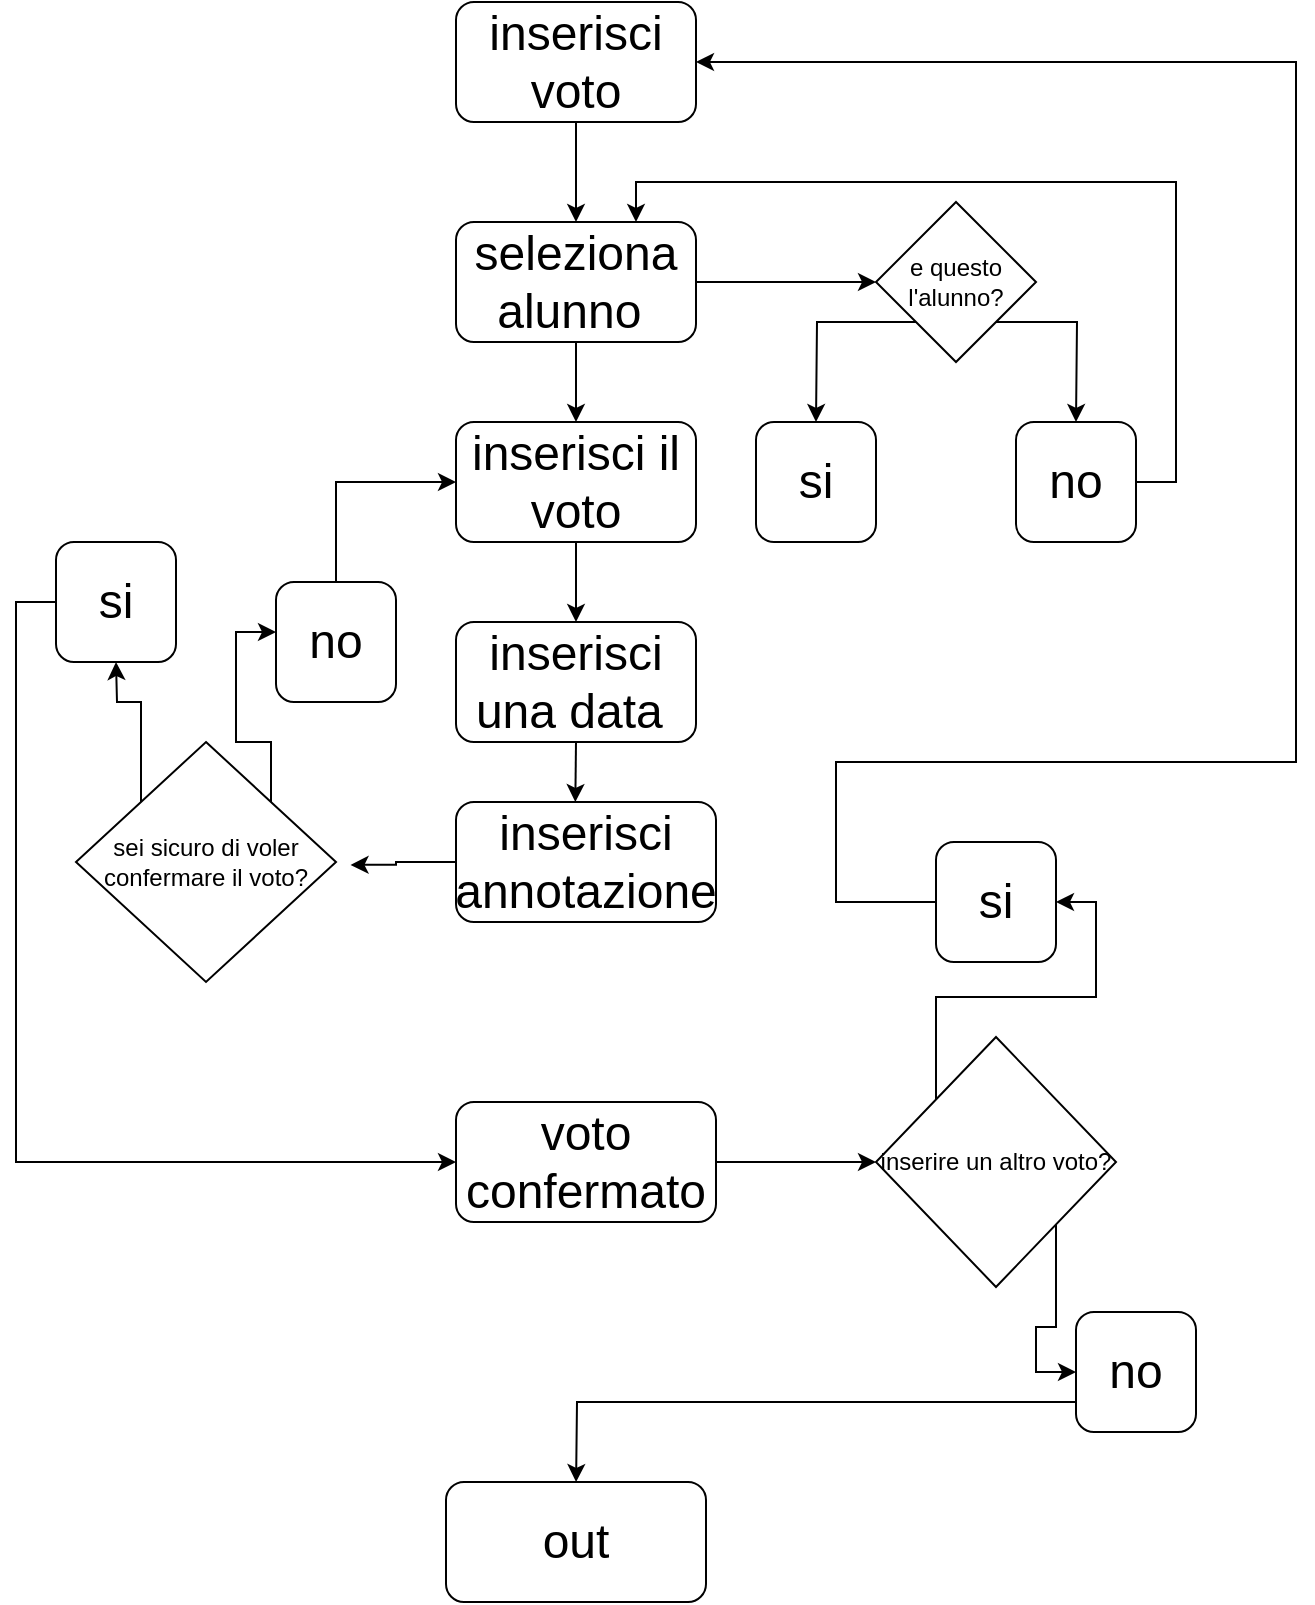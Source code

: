 <mxfile version="21.2.4" type="device">
  <diagram name="Pagina-1" id="PiTmdX2rL3zSnqAoCH4I">
    <mxGraphModel dx="1067" dy="1630" grid="1" gridSize="10" guides="1" tooltips="1" connect="1" arrows="1" fold="1" page="1" pageScale="1" pageWidth="827" pageHeight="1169" math="0" shadow="0">
      <root>
        <mxCell id="0" />
        <mxCell id="1" parent="0" />
        <mxCell id="1LnH4NBh6Yx7gNreX3b8-18" style="edgeStyle=orthogonalEdgeStyle;rounded=0;orthogonalLoop=1;jettySize=auto;html=1;exitX=0.5;exitY=1;exitDx=0;exitDy=0;" edge="1" parent="1" source="1LnH4NBh6Yx7gNreX3b8-15">
          <mxGeometry relative="1" as="geometry">
            <mxPoint x="400.0" y="40.0" as="targetPoint" />
          </mxGeometry>
        </mxCell>
        <mxCell id="1LnH4NBh6Yx7gNreX3b8-15" value="&lt;span style=&quot;font-size: 24px;&quot;&gt;inserisci voto&lt;/span&gt;" style="rounded=1;whiteSpace=wrap;html=1;" vertex="1" parent="1">
          <mxGeometry x="340" y="-70" width="120" height="60" as="geometry" />
        </mxCell>
        <mxCell id="1LnH4NBh6Yx7gNreX3b8-22" style="edgeStyle=orthogonalEdgeStyle;rounded=0;orthogonalLoop=1;jettySize=auto;html=1;exitX=1;exitY=0.5;exitDx=0;exitDy=0;" edge="1" parent="1" source="1LnH4NBh6Yx7gNreX3b8-21" target="1LnH4NBh6Yx7gNreX3b8-23">
          <mxGeometry relative="1" as="geometry">
            <mxPoint x="520" y="70" as="targetPoint" />
          </mxGeometry>
        </mxCell>
        <mxCell id="1LnH4NBh6Yx7gNreX3b8-29" style="edgeStyle=orthogonalEdgeStyle;rounded=0;orthogonalLoop=1;jettySize=auto;html=1;exitX=0.5;exitY=1;exitDx=0;exitDy=0;" edge="1" parent="1" source="1LnH4NBh6Yx7gNreX3b8-21">
          <mxGeometry relative="1" as="geometry">
            <mxPoint x="400" y="140" as="targetPoint" />
          </mxGeometry>
        </mxCell>
        <mxCell id="1LnH4NBh6Yx7gNreX3b8-21" value="&lt;span style=&quot;font-size: 24px;&quot;&gt;seleziona alunno&amp;nbsp;&lt;/span&gt;" style="rounded=1;whiteSpace=wrap;html=1;" vertex="1" parent="1">
          <mxGeometry x="340" y="40" width="120" height="60" as="geometry" />
        </mxCell>
        <mxCell id="1LnH4NBh6Yx7gNreX3b8-24" style="edgeStyle=orthogonalEdgeStyle;rounded=0;orthogonalLoop=1;jettySize=auto;html=1;exitX=0;exitY=1;exitDx=0;exitDy=0;" edge="1" parent="1" source="1LnH4NBh6Yx7gNreX3b8-23">
          <mxGeometry relative="1" as="geometry">
            <mxPoint x="520" y="140" as="targetPoint" />
          </mxGeometry>
        </mxCell>
        <mxCell id="1LnH4NBh6Yx7gNreX3b8-25" style="edgeStyle=orthogonalEdgeStyle;rounded=0;orthogonalLoop=1;jettySize=auto;html=1;exitX=1;exitY=1;exitDx=0;exitDy=0;" edge="1" parent="1" source="1LnH4NBh6Yx7gNreX3b8-23">
          <mxGeometry relative="1" as="geometry">
            <mxPoint x="650" y="140" as="targetPoint" />
          </mxGeometry>
        </mxCell>
        <mxCell id="1LnH4NBh6Yx7gNreX3b8-23" value="e questo l&#39;alunno?" style="rhombus;whiteSpace=wrap;html=1;" vertex="1" parent="1">
          <mxGeometry x="550" y="30" width="80" height="80" as="geometry" />
        </mxCell>
        <mxCell id="1LnH4NBh6Yx7gNreX3b8-26" value="&lt;font style=&quot;font-size: 24px;&quot;&gt;si&lt;/font&gt;" style="rounded=1;whiteSpace=wrap;html=1;" vertex="1" parent="1">
          <mxGeometry x="490" y="140" width="60" height="60" as="geometry" />
        </mxCell>
        <mxCell id="1LnH4NBh6Yx7gNreX3b8-28" style="edgeStyle=orthogonalEdgeStyle;rounded=0;orthogonalLoop=1;jettySize=auto;html=1;exitX=1;exitY=0.5;exitDx=0;exitDy=0;entryX=0.75;entryY=0;entryDx=0;entryDy=0;" edge="1" parent="1" source="1LnH4NBh6Yx7gNreX3b8-27" target="1LnH4NBh6Yx7gNreX3b8-21">
          <mxGeometry relative="1" as="geometry" />
        </mxCell>
        <mxCell id="1LnH4NBh6Yx7gNreX3b8-27" value="&lt;font style=&quot;font-size: 24px;&quot;&gt;no&lt;/font&gt;" style="rounded=1;whiteSpace=wrap;html=1;" vertex="1" parent="1">
          <mxGeometry x="620" y="140" width="60" height="60" as="geometry" />
        </mxCell>
        <mxCell id="1LnH4NBh6Yx7gNreX3b8-33" style="edgeStyle=orthogonalEdgeStyle;rounded=0;orthogonalLoop=1;jettySize=auto;html=1;exitX=0.5;exitY=1;exitDx=0;exitDy=0;entryX=0.5;entryY=0;entryDx=0;entryDy=0;" edge="1" parent="1" source="1LnH4NBh6Yx7gNreX3b8-31" target="1LnH4NBh6Yx7gNreX3b8-32">
          <mxGeometry relative="1" as="geometry">
            <Array as="points">
              <mxPoint x="400" y="220" />
              <mxPoint x="400" y="220" />
            </Array>
          </mxGeometry>
        </mxCell>
        <mxCell id="1LnH4NBh6Yx7gNreX3b8-31" value="&lt;span style=&quot;font-size: 24px;&quot;&gt;inserisci il voto&lt;/span&gt;" style="rounded=1;whiteSpace=wrap;html=1;" vertex="1" parent="1">
          <mxGeometry x="340" y="140" width="120" height="60" as="geometry" />
        </mxCell>
        <mxCell id="1LnH4NBh6Yx7gNreX3b8-34" style="edgeStyle=orthogonalEdgeStyle;rounded=0;orthogonalLoop=1;jettySize=auto;html=1;exitX=0.5;exitY=1;exitDx=0;exitDy=0;" edge="1" parent="1" source="1LnH4NBh6Yx7gNreX3b8-32">
          <mxGeometry relative="1" as="geometry">
            <mxPoint x="399.667" y="330" as="targetPoint" />
          </mxGeometry>
        </mxCell>
        <mxCell id="1LnH4NBh6Yx7gNreX3b8-32" value="&lt;span style=&quot;font-size: 24px;&quot;&gt;inserisci una data&amp;nbsp;&lt;/span&gt;" style="rounded=1;whiteSpace=wrap;html=1;" vertex="1" parent="1">
          <mxGeometry x="340" y="240" width="120" height="60" as="geometry" />
        </mxCell>
        <mxCell id="1LnH4NBh6Yx7gNreX3b8-37" style="edgeStyle=orthogonalEdgeStyle;rounded=0;orthogonalLoop=1;jettySize=auto;html=1;exitX=0;exitY=0.5;exitDx=0;exitDy=0;entryX=1.056;entryY=0.512;entryDx=0;entryDy=0;entryPerimeter=0;" edge="1" parent="1" source="1LnH4NBh6Yx7gNreX3b8-35" target="1LnH4NBh6Yx7gNreX3b8-36">
          <mxGeometry relative="1" as="geometry" />
        </mxCell>
        <mxCell id="1LnH4NBh6Yx7gNreX3b8-35" value="&lt;span style=&quot;font-size: 24px;&quot;&gt;inserisci annotazione&lt;/span&gt;" style="rounded=1;whiteSpace=wrap;html=1;" vertex="1" parent="1">
          <mxGeometry x="340" y="330" width="130" height="60" as="geometry" />
        </mxCell>
        <mxCell id="1LnH4NBh6Yx7gNreX3b8-38" style="edgeStyle=orthogonalEdgeStyle;rounded=0;orthogonalLoop=1;jettySize=auto;html=1;exitX=0.5;exitY=0;exitDx=0;exitDy=0;entryX=0.5;entryY=0;entryDx=0;entryDy=0;" edge="1" parent="1" source="1LnH4NBh6Yx7gNreX3b8-36" target="1LnH4NBh6Yx7gNreX3b8-36">
          <mxGeometry relative="1" as="geometry" />
        </mxCell>
        <mxCell id="1LnH4NBh6Yx7gNreX3b8-39" style="edgeStyle=orthogonalEdgeStyle;rounded=0;orthogonalLoop=1;jettySize=auto;html=1;exitX=0;exitY=0;exitDx=0;exitDy=0;entryX=0;entryY=0;entryDx=0;entryDy=0;" edge="1" parent="1" source="1LnH4NBh6Yx7gNreX3b8-36" target="1LnH4NBh6Yx7gNreX3b8-36">
          <mxGeometry relative="1" as="geometry">
            <mxPoint x="120" y="280" as="targetPoint" />
          </mxGeometry>
        </mxCell>
        <mxCell id="1LnH4NBh6Yx7gNreX3b8-42" style="edgeStyle=orthogonalEdgeStyle;rounded=0;orthogonalLoop=1;jettySize=auto;html=1;exitX=0;exitY=0;exitDx=0;exitDy=0;entryX=1;entryY=0.5;entryDx=0;entryDy=0;" edge="1" parent="1" source="1LnH4NBh6Yx7gNreX3b8-36">
          <mxGeometry relative="1" as="geometry">
            <mxPoint x="170" y="260" as="targetPoint" />
          </mxGeometry>
        </mxCell>
        <mxCell id="1LnH4NBh6Yx7gNreX3b8-43" style="edgeStyle=orthogonalEdgeStyle;rounded=0;orthogonalLoop=1;jettySize=auto;html=1;exitX=1;exitY=0;exitDx=0;exitDy=0;entryX=0;entryY=0.25;entryDx=0;entryDy=0;" edge="1" parent="1" source="1LnH4NBh6Yx7gNreX3b8-36">
          <mxGeometry relative="1" as="geometry">
            <mxPoint x="250" y="245" as="targetPoint" />
            <Array as="points">
              <mxPoint x="247" y="300" />
              <mxPoint x="230" y="300" />
              <mxPoint x="230" y="245" />
            </Array>
          </mxGeometry>
        </mxCell>
        <mxCell id="1LnH4NBh6Yx7gNreX3b8-36" value="sei sicuro di voler confermare il voto?" style="rhombus;whiteSpace=wrap;html=1;" vertex="1" parent="1">
          <mxGeometry x="150" y="300" width="130" height="120" as="geometry" />
        </mxCell>
        <mxCell id="1LnH4NBh6Yx7gNreX3b8-59" style="edgeStyle=orthogonalEdgeStyle;rounded=0;orthogonalLoop=1;jettySize=auto;html=1;exitX=0;exitY=0.5;exitDx=0;exitDy=0;entryX=0;entryY=0.5;entryDx=0;entryDy=0;" edge="1" parent="1" source="1LnH4NBh6Yx7gNreX3b8-44" target="1LnH4NBh6Yx7gNreX3b8-48">
          <mxGeometry relative="1" as="geometry" />
        </mxCell>
        <mxCell id="1LnH4NBh6Yx7gNreX3b8-44" value="&lt;font style=&quot;font-size: 24px;&quot;&gt;si&lt;/font&gt;" style="rounded=1;whiteSpace=wrap;html=1;" vertex="1" parent="1">
          <mxGeometry x="140" y="200" width="60" height="60" as="geometry" />
        </mxCell>
        <mxCell id="1LnH4NBh6Yx7gNreX3b8-46" style="edgeStyle=orthogonalEdgeStyle;rounded=0;orthogonalLoop=1;jettySize=auto;html=1;exitX=0.5;exitY=0;exitDx=0;exitDy=0;entryX=0;entryY=0.5;entryDx=0;entryDy=0;" edge="1" parent="1" source="1LnH4NBh6Yx7gNreX3b8-45" target="1LnH4NBh6Yx7gNreX3b8-31">
          <mxGeometry relative="1" as="geometry" />
        </mxCell>
        <mxCell id="1LnH4NBh6Yx7gNreX3b8-45" value="&lt;font style=&quot;font-size: 24px;&quot;&gt;no&lt;/font&gt;" style="rounded=1;whiteSpace=wrap;html=1;" vertex="1" parent="1">
          <mxGeometry x="250" y="220" width="60" height="60" as="geometry" />
        </mxCell>
        <mxCell id="1LnH4NBh6Yx7gNreX3b8-58" style="edgeStyle=orthogonalEdgeStyle;rounded=0;orthogonalLoop=1;jettySize=auto;html=1;exitX=1;exitY=0.5;exitDx=0;exitDy=0;entryX=0;entryY=0.5;entryDx=0;entryDy=0;" edge="1" parent="1" source="1LnH4NBh6Yx7gNreX3b8-48" target="1LnH4NBh6Yx7gNreX3b8-49">
          <mxGeometry relative="1" as="geometry" />
        </mxCell>
        <mxCell id="1LnH4NBh6Yx7gNreX3b8-48" value="&lt;span style=&quot;font-size: 24px;&quot;&gt;voto confermato&lt;/span&gt;" style="rounded=1;whiteSpace=wrap;html=1;" vertex="1" parent="1">
          <mxGeometry x="340" y="480" width="130" height="60" as="geometry" />
        </mxCell>
        <mxCell id="1LnH4NBh6Yx7gNreX3b8-54" style="edgeStyle=orthogonalEdgeStyle;rounded=0;orthogonalLoop=1;jettySize=auto;html=1;exitX=0;exitY=1;exitDx=0;exitDy=0;entryX=1;entryY=0.5;entryDx=0;entryDy=0;" edge="1" parent="1" source="1LnH4NBh6Yx7gNreX3b8-49" target="1LnH4NBh6Yx7gNreX3b8-52">
          <mxGeometry relative="1" as="geometry" />
        </mxCell>
        <mxCell id="1LnH4NBh6Yx7gNreX3b8-55" style="edgeStyle=orthogonalEdgeStyle;rounded=0;orthogonalLoop=1;jettySize=auto;html=1;exitX=1;exitY=1;exitDx=0;exitDy=0;entryX=0;entryY=0.5;entryDx=0;entryDy=0;" edge="1" parent="1" source="1LnH4NBh6Yx7gNreX3b8-49" target="1LnH4NBh6Yx7gNreX3b8-53">
          <mxGeometry relative="1" as="geometry" />
        </mxCell>
        <mxCell id="1LnH4NBh6Yx7gNreX3b8-49" value="inserire un altro voto?" style="rhombus;whiteSpace=wrap;html=1;" vertex="1" parent="1">
          <mxGeometry x="550" y="447.5" width="120" height="125" as="geometry" />
        </mxCell>
        <mxCell id="1LnH4NBh6Yx7gNreX3b8-56" style="edgeStyle=orthogonalEdgeStyle;rounded=0;orthogonalLoop=1;jettySize=auto;html=1;exitX=0;exitY=0.5;exitDx=0;exitDy=0;entryX=1;entryY=0.5;entryDx=0;entryDy=0;" edge="1" parent="1" source="1LnH4NBh6Yx7gNreX3b8-52" target="1LnH4NBh6Yx7gNreX3b8-15">
          <mxGeometry relative="1" as="geometry">
            <Array as="points">
              <mxPoint x="530" y="380" />
              <mxPoint x="530" y="310" />
              <mxPoint x="760" y="310" />
              <mxPoint x="760" y="-40" />
            </Array>
          </mxGeometry>
        </mxCell>
        <mxCell id="1LnH4NBh6Yx7gNreX3b8-52" value="&lt;font style=&quot;font-size: 24px;&quot;&gt;si&lt;/font&gt;" style="rounded=1;whiteSpace=wrap;html=1;" vertex="1" parent="1">
          <mxGeometry x="580" y="350" width="60" height="60" as="geometry" />
        </mxCell>
        <mxCell id="1LnH4NBh6Yx7gNreX3b8-61" style="edgeStyle=orthogonalEdgeStyle;rounded=0;orthogonalLoop=1;jettySize=auto;html=1;exitX=0;exitY=0.75;exitDx=0;exitDy=0;" edge="1" parent="1" source="1LnH4NBh6Yx7gNreX3b8-53">
          <mxGeometry relative="1" as="geometry">
            <mxPoint x="400.048" y="670" as="targetPoint" />
          </mxGeometry>
        </mxCell>
        <mxCell id="1LnH4NBh6Yx7gNreX3b8-53" value="&lt;font style=&quot;font-size: 24px;&quot;&gt;no&lt;/font&gt;" style="rounded=1;whiteSpace=wrap;html=1;" vertex="1" parent="1">
          <mxGeometry x="650" y="585" width="60" height="60" as="geometry" />
        </mxCell>
        <mxCell id="1LnH4NBh6Yx7gNreX3b8-63" value="&lt;span style=&quot;font-size: 24px;&quot;&gt;out&lt;/span&gt;" style="rounded=1;whiteSpace=wrap;html=1;" vertex="1" parent="1">
          <mxGeometry x="335" y="670" width="130" height="60" as="geometry" />
        </mxCell>
      </root>
    </mxGraphModel>
  </diagram>
</mxfile>
